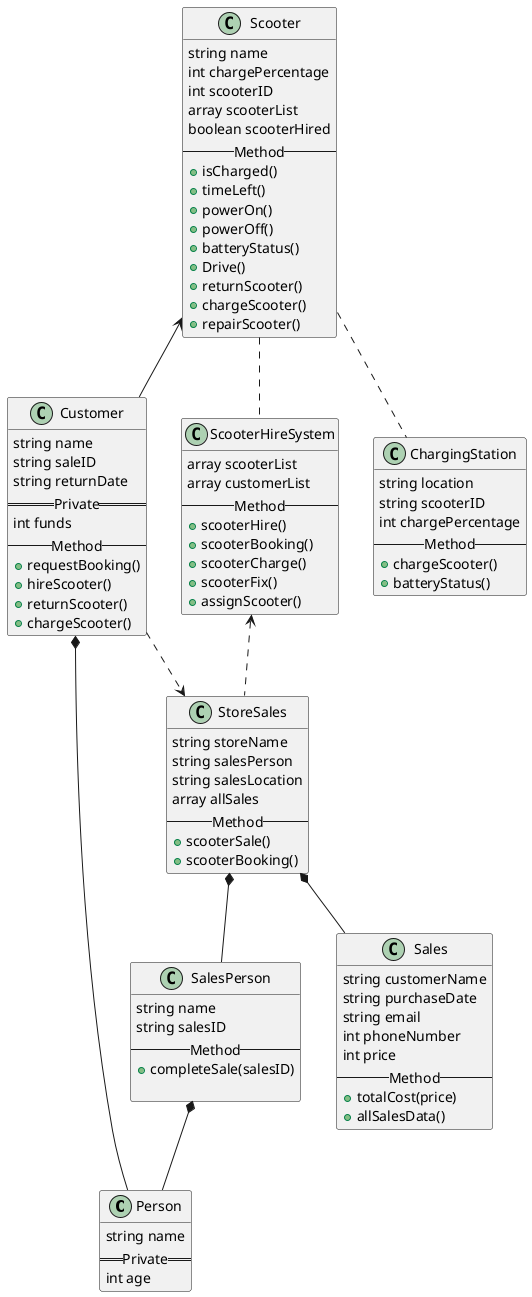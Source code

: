 "@startuml Planning"

Class Person {
    string name
    ==Private==
    int age
}

Class Customer {
    string name
    string saleID
    string returnDate
    ==Private==
    int funds
  --Method--
    +requestBooking()
    +hireScooter()
    +returnScooter()
    +chargeScooter()
}

Class SalesPerson {
    string name
    string salesID
    --Method--
    +completeSale(salesID)

}

Class Scooter {
    string name
    int chargePercentage
    int scooterID
    array scooterList
    boolean scooterHired
    --Method--
    +isCharged()
    +timeLeft()
    +powerOn()
    +powerOff()
    +batteryStatus()
    +Drive()
    +returnScooter()
    +chargeScooter()
    +repairScooter()
}

Class ScooterHireSystem {
    array scooterList
    array customerList
    --Method--
    +scooterHire()
    +scooterBooking()
    +scooterCharge()
    +scooterFix()
    +assignScooter()
}

Class Sales {
    string customerName
    string purchaseDate
    string email
    int phoneNumber
    int price
    --Method--
    +totalCost(price)
    +allSalesData()
}

Class StoreSales{
    string storeName
    string salesPerson
    string salesLocation
    array allSales
    --Method--
    +scooterSale()
    +scooterBooking()
}

Class ChargingStation {
    string location
    string scooterID
    int chargePercentage
    --Method--
    +chargeScooter()
    +batteryStatus()
}

StoreSales *--  Sales 

SalesPerson *-- Person

Customer *-- Person

StoreSales *-- SalesPerson

Customer ..> StoreSales

Scooter <-- Customer 

Scooter .. ChargingStation

ScooterHireSystem <.. StoreSales

Scooter .. ScooterHireSystem

' Maybe include a batterry class